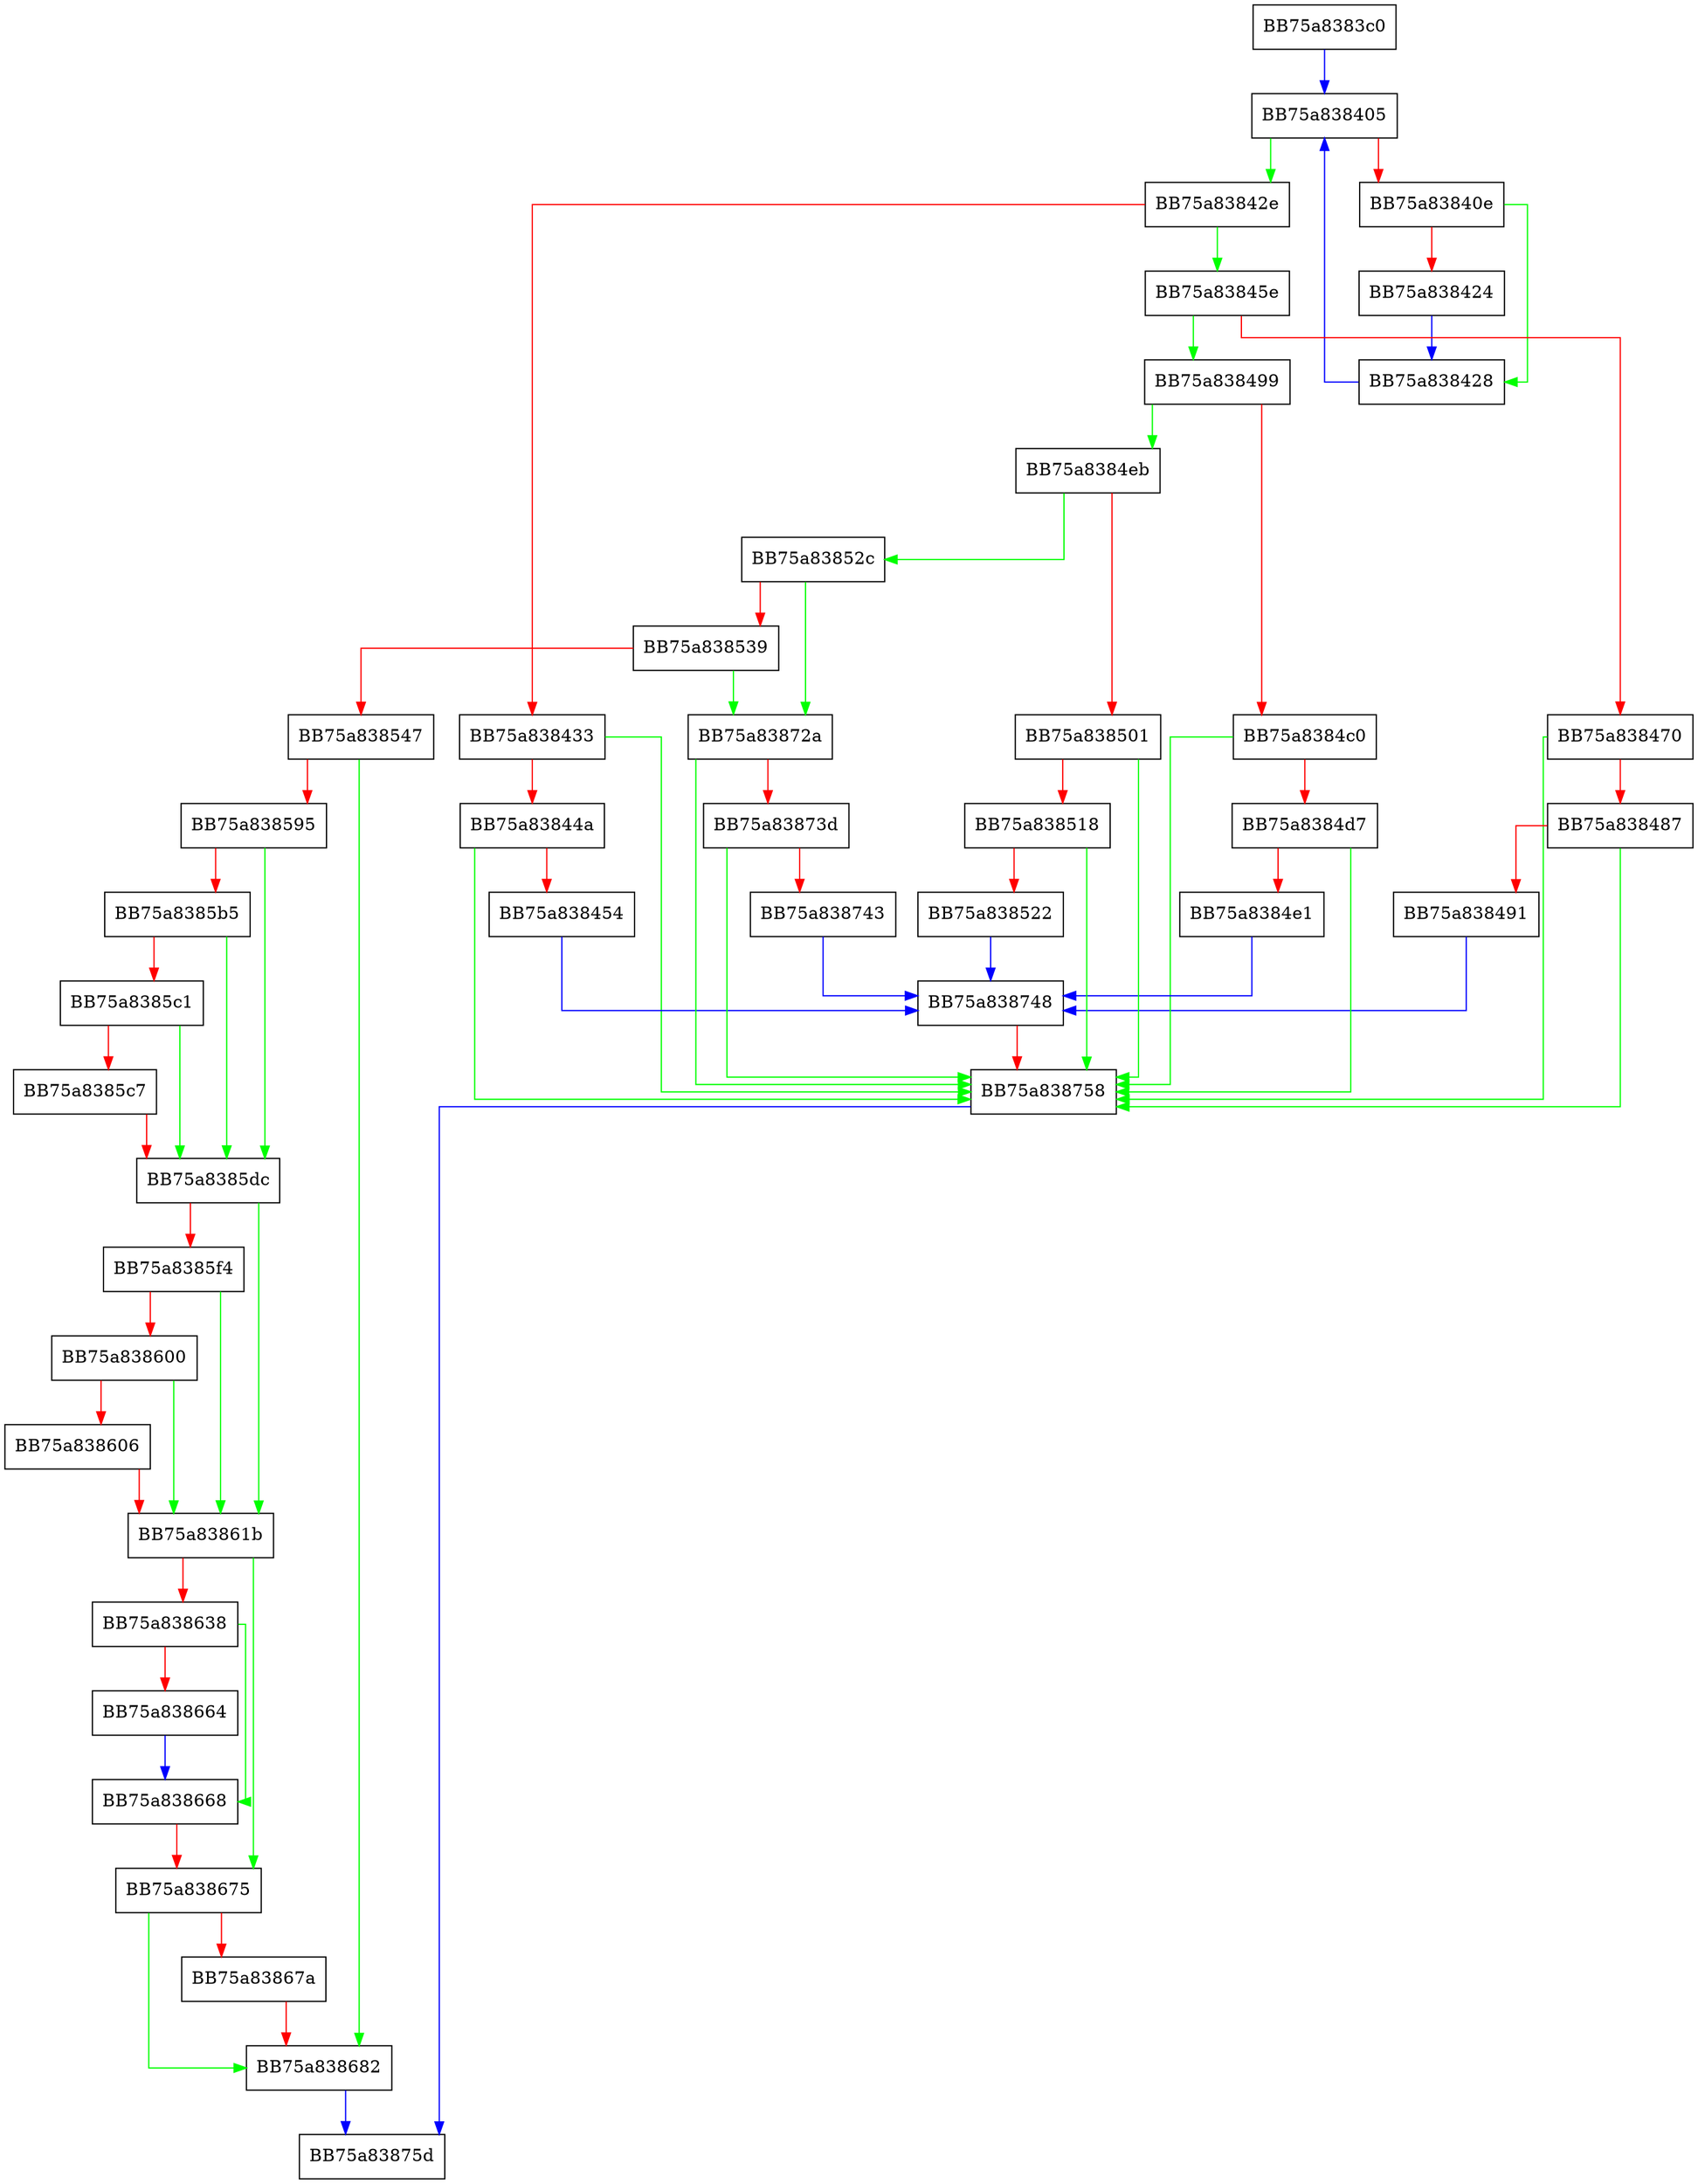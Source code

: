 digraph HandleEtwWmiCreateProcess {
  node [shape="box"];
  graph [splines=ortho];
  BB75a8383c0 -> BB75a838405 [color="blue"];
  BB75a838405 -> BB75a83842e [color="green"];
  BB75a838405 -> BB75a83840e [color="red"];
  BB75a83840e -> BB75a838428 [color="green"];
  BB75a83840e -> BB75a838424 [color="red"];
  BB75a838424 -> BB75a838428 [color="blue"];
  BB75a838428 -> BB75a838405 [color="blue"];
  BB75a83842e -> BB75a83845e [color="green"];
  BB75a83842e -> BB75a838433 [color="red"];
  BB75a838433 -> BB75a838758 [color="green"];
  BB75a838433 -> BB75a83844a [color="red"];
  BB75a83844a -> BB75a838758 [color="green"];
  BB75a83844a -> BB75a838454 [color="red"];
  BB75a838454 -> BB75a838748 [color="blue"];
  BB75a83845e -> BB75a838499 [color="green"];
  BB75a83845e -> BB75a838470 [color="red"];
  BB75a838470 -> BB75a838758 [color="green"];
  BB75a838470 -> BB75a838487 [color="red"];
  BB75a838487 -> BB75a838758 [color="green"];
  BB75a838487 -> BB75a838491 [color="red"];
  BB75a838491 -> BB75a838748 [color="blue"];
  BB75a838499 -> BB75a8384eb [color="green"];
  BB75a838499 -> BB75a8384c0 [color="red"];
  BB75a8384c0 -> BB75a838758 [color="green"];
  BB75a8384c0 -> BB75a8384d7 [color="red"];
  BB75a8384d7 -> BB75a838758 [color="green"];
  BB75a8384d7 -> BB75a8384e1 [color="red"];
  BB75a8384e1 -> BB75a838748 [color="blue"];
  BB75a8384eb -> BB75a83852c [color="green"];
  BB75a8384eb -> BB75a838501 [color="red"];
  BB75a838501 -> BB75a838758 [color="green"];
  BB75a838501 -> BB75a838518 [color="red"];
  BB75a838518 -> BB75a838758 [color="green"];
  BB75a838518 -> BB75a838522 [color="red"];
  BB75a838522 -> BB75a838748 [color="blue"];
  BB75a83852c -> BB75a83872a [color="green"];
  BB75a83852c -> BB75a838539 [color="red"];
  BB75a838539 -> BB75a83872a [color="green"];
  BB75a838539 -> BB75a838547 [color="red"];
  BB75a838547 -> BB75a838682 [color="green"];
  BB75a838547 -> BB75a838595 [color="red"];
  BB75a838595 -> BB75a8385dc [color="green"];
  BB75a838595 -> BB75a8385b5 [color="red"];
  BB75a8385b5 -> BB75a8385dc [color="green"];
  BB75a8385b5 -> BB75a8385c1 [color="red"];
  BB75a8385c1 -> BB75a8385dc [color="green"];
  BB75a8385c1 -> BB75a8385c7 [color="red"];
  BB75a8385c7 -> BB75a8385dc [color="red"];
  BB75a8385dc -> BB75a83861b [color="green"];
  BB75a8385dc -> BB75a8385f4 [color="red"];
  BB75a8385f4 -> BB75a83861b [color="green"];
  BB75a8385f4 -> BB75a838600 [color="red"];
  BB75a838600 -> BB75a83861b [color="green"];
  BB75a838600 -> BB75a838606 [color="red"];
  BB75a838606 -> BB75a83861b [color="red"];
  BB75a83861b -> BB75a838675 [color="green"];
  BB75a83861b -> BB75a838638 [color="red"];
  BB75a838638 -> BB75a838668 [color="green"];
  BB75a838638 -> BB75a838664 [color="red"];
  BB75a838664 -> BB75a838668 [color="blue"];
  BB75a838668 -> BB75a838675 [color="red"];
  BB75a838675 -> BB75a838682 [color="green"];
  BB75a838675 -> BB75a83867a [color="red"];
  BB75a83867a -> BB75a838682 [color="red"];
  BB75a838682 -> BB75a83875d [color="blue"];
  BB75a83872a -> BB75a838758 [color="green"];
  BB75a83872a -> BB75a83873d [color="red"];
  BB75a83873d -> BB75a838758 [color="green"];
  BB75a83873d -> BB75a838743 [color="red"];
  BB75a838743 -> BB75a838748 [color="blue"];
  BB75a838748 -> BB75a838758 [color="red"];
  BB75a838758 -> BB75a83875d [color="blue"];
}